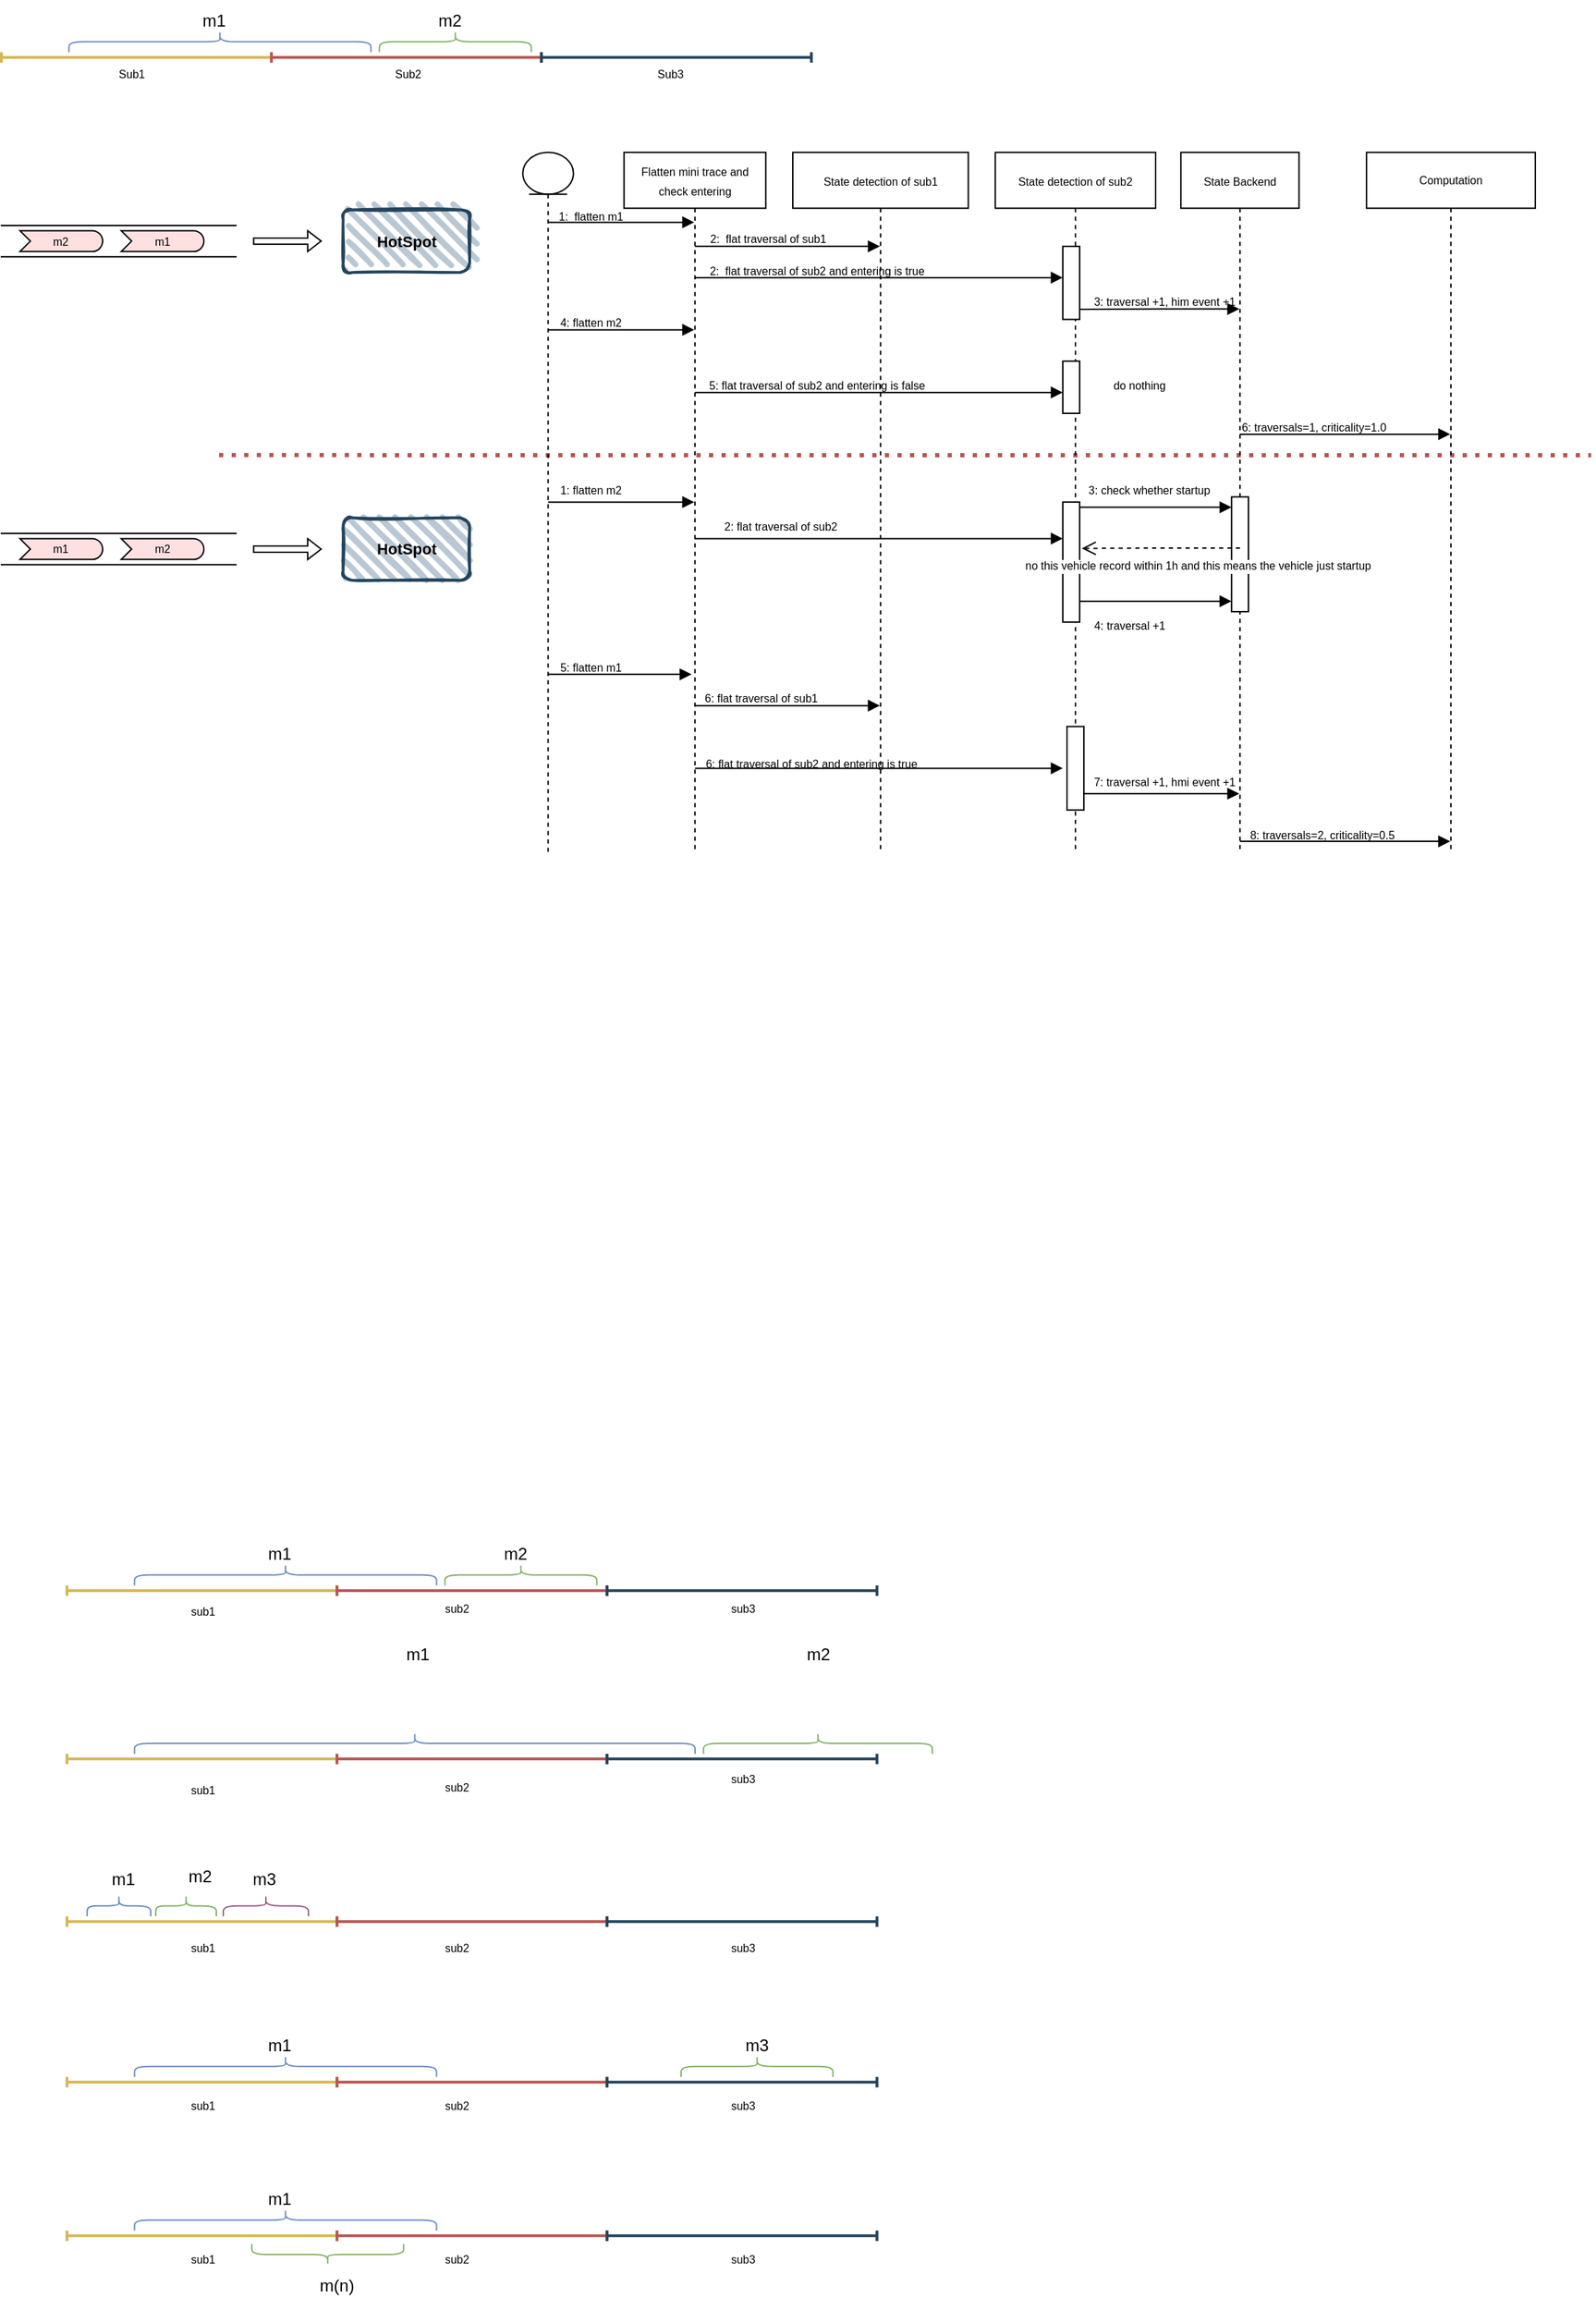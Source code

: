 <mxfile version="20.6.2" type="github">
  <diagram id="Re0tyrblCZsP9Vm3o1qq" name="第 1 页">
    <mxGraphModel dx="1416" dy="704" grid="1" gridSize="11" guides="1" tooltips="1" connect="1" arrows="1" fold="1" page="1" pageScale="1" pageWidth="827" pageHeight="1169" math="0" shadow="0">
      <root>
        <mxCell id="0" />
        <mxCell id="1" parent="0" />
        <mxCell id="pkjz_35HItkrrQwIqdnt-161" value="" style="group" parent="1" vertex="1" connectable="0">
          <mxGeometry x="41" y="90" width="1099" height="610" as="geometry" />
        </mxCell>
        <mxCell id="pkjz_35HItkrrQwIqdnt-41" value="" style="shape=crossbar;whiteSpace=wrap;html=1;rounded=1;fillColor=#fff2cc;strokeColor=#d6b656;strokeWidth=2;" parent="pkjz_35HItkrrQwIqdnt-161" vertex="1">
          <mxGeometry y="37.377" width="193.443" height="7.475" as="geometry" />
        </mxCell>
        <mxCell id="pkjz_35HItkrrQwIqdnt-42" value="" style="shape=crossbar;whiteSpace=wrap;html=1;rounded=1;fillColor=#f8cecc;strokeColor=#b85450;strokeWidth=2;" parent="pkjz_35HItkrrQwIqdnt-161" vertex="1">
          <mxGeometry x="193.443" y="37.377" width="193.443" height="7.475" as="geometry" />
        </mxCell>
        <mxCell id="pkjz_35HItkrrQwIqdnt-43" value="" style="shape=crossbar;whiteSpace=wrap;html=1;rounded=1;fillColor=#bac8d3;strokeColor=#23445d;strokeWidth=2;" parent="pkjz_35HItkrrQwIqdnt-161" vertex="1">
          <mxGeometry x="386.887" y="37.377" width="193.443" height="7.475" as="geometry" />
        </mxCell>
        <mxCell id="pkjz_35HItkrrQwIqdnt-45" value="" style="shape=curlyBracket;whiteSpace=wrap;html=1;rounded=1;labelPosition=left;verticalLabelPosition=middle;align=right;verticalAlign=middle;direction=south;fillColor=#dae8fc;strokeColor=#6c8ebf;" parent="pkjz_35HItkrrQwIqdnt-161" vertex="1">
          <mxGeometry x="48.361" y="22.426" width="216.415" height="14.951" as="geometry" />
        </mxCell>
        <mxCell id="pkjz_35HItkrrQwIqdnt-46" value="" style="shape=curlyBracket;whiteSpace=wrap;html=1;rounded=1;labelPosition=left;verticalLabelPosition=middle;align=right;verticalAlign=middle;direction=south;fillColor=#d5e8d4;strokeColor=#82b366;" parent="pkjz_35HItkrrQwIqdnt-161" vertex="1">
          <mxGeometry x="270.821" y="22.426" width="108.812" height="14.951" as="geometry" />
        </mxCell>
        <mxCell id="pkjz_35HItkrrQwIqdnt-47" value="m1" style="text;html=1;align=center;verticalAlign=middle;resizable=0;points=[];autosize=1;strokeColor=none;fillColor=none;" parent="pkjz_35HItkrrQwIqdnt-161" vertex="1">
          <mxGeometry x="132.388" width="40" height="30" as="geometry" />
        </mxCell>
        <mxCell id="pkjz_35HItkrrQwIqdnt-48" value="m2" style="text;html=1;align=center;verticalAlign=middle;resizable=0;points=[];autosize=1;strokeColor=none;fillColor=none;" parent="pkjz_35HItkrrQwIqdnt-161" vertex="1">
          <mxGeometry x="301.046" width="40" height="30" as="geometry" />
        </mxCell>
        <mxCell id="pkjz_35HItkrrQwIqdnt-49" value="&lt;font style=&quot;font-size: 8px;&quot;&gt;Sub1&lt;/font&gt;" style="text;html=1;align=center;verticalAlign=middle;resizable=0;points=[];autosize=1;strokeColor=none;fillColor=none;" parent="pkjz_35HItkrrQwIqdnt-161" vertex="1">
          <mxGeometry x="72.541" y="37.377" width="40" height="30" as="geometry" />
        </mxCell>
        <mxCell id="pkjz_35HItkrrQwIqdnt-50" value="&lt;font style=&quot;font-size: 8px;&quot;&gt;Sub2&lt;/font&gt;" style="text;html=1;align=center;verticalAlign=middle;resizable=0;points=[];autosize=1;strokeColor=none;fillColor=none;" parent="pkjz_35HItkrrQwIqdnt-161" vertex="1">
          <mxGeometry x="270.821" y="37.377" width="40" height="30" as="geometry" />
        </mxCell>
        <mxCell id="pkjz_35HItkrrQwIqdnt-51" value="&lt;font style=&quot;font-size: 8px;&quot;&gt;Sub3&lt;/font&gt;" style="text;html=1;align=center;verticalAlign=middle;resizable=0;points=[];autosize=1;strokeColor=none;fillColor=none;" parent="pkjz_35HItkrrQwIqdnt-161" vertex="1">
          <mxGeometry x="459.428" y="37.377" width="40" height="30" as="geometry" />
        </mxCell>
        <mxCell id="pkjz_35HItkrrQwIqdnt-66" value="" style="shape=partialRectangle;whiteSpace=wrap;html=1;left=0;right=0;fillColor=none;fontSize=8;" parent="pkjz_35HItkrrQwIqdnt-161" vertex="1">
          <mxGeometry y="161.471" width="168.054" height="22.426" as="geometry" />
        </mxCell>
        <mxCell id="pkjz_35HItkrrQwIqdnt-71" value="m1" style="html=1;outlineConnect=0;whiteSpace=wrap;fillColor=#FFE0E0;shape=mxgraph.archimate3.event;fontSize=8;" parent="pkjz_35HItkrrQwIqdnt-161" vertex="1">
          <mxGeometry x="85.84" y="165.208" width="59.242" height="14.951" as="geometry" />
        </mxCell>
        <mxCell id="pkjz_35HItkrrQwIqdnt-73" value="m2" style="html=1;outlineConnect=0;whiteSpace=wrap;fillColor=#FFE0E0;shape=mxgraph.archimate3.event;fontSize=8;" parent="pkjz_35HItkrrQwIqdnt-161" vertex="1">
          <mxGeometry x="13.299" y="165.208" width="59.242" height="14.951" as="geometry" />
        </mxCell>
        <mxCell id="pkjz_35HItkrrQwIqdnt-74" value="&lt;b&gt;&lt;font style=&quot;font-size: 11px;&quot;&gt;HotSpot&lt;/font&gt;&lt;/b&gt;" style="rounded=1;whiteSpace=wrap;html=1;strokeWidth=2;fillWeight=4;hachureGap=8;hachureAngle=45;fillColor=#bac8d3;sketch=1;fontSize=8;strokeColor=#23445d;" parent="pkjz_35HItkrrQwIqdnt-161" vertex="1">
          <mxGeometry x="244.827" y="150.257" width="90.677" height="44.853" as="geometry" />
        </mxCell>
        <mxCell id="pkjz_35HItkrrQwIqdnt-79" value="" style="shape=singleArrow;whiteSpace=wrap;html=1;fontSize=11;" parent="pkjz_35HItkrrQwIqdnt-161" vertex="1">
          <mxGeometry x="180.749" y="165.208" width="48.361" height="14.951" as="geometry" />
        </mxCell>
        <mxCell id="pkjz_35HItkrrQwIqdnt-88" value="&lt;font style=&quot;font-size: 8px;&quot;&gt;Flatten&amp;nbsp;mini trace and check entering&lt;/font&gt;" style="shape=umlLifeline;perimeter=lifelinePerimeter;whiteSpace=wrap;html=1;container=1;collapsible=0;recursiveResize=0;outlineConnect=0;fontSize=11;" parent="pkjz_35HItkrrQwIqdnt-161" vertex="1">
          <mxGeometry x="446.129" y="109.142" width="101.558" height="500.858" as="geometry" />
        </mxCell>
        <mxCell id="pkjz_35HItkrrQwIqdnt-129" value="" style="endArrow=none;html=1;rounded=0;dashed=1;dashPattern=1 2;fontSize=8;fillColor=#f8cecc;strokeColor=#b85450;gradientColor=#ea6b66;strokeWidth=3;" parent="pkjz_35HItkrrQwIqdnt-88" edge="1">
          <mxGeometry relative="1" as="geometry">
            <mxPoint x="-290.165" y="216.789" as="sourcePoint" />
            <mxPoint x="692.871" y="216.858" as="targetPoint" />
          </mxGeometry>
        </mxCell>
        <mxCell id="pkjz_35HItkrrQwIqdnt-130" value="" style="resizable=0;html=1;align=right;verticalAlign=bottom;fontSize=8;" parent="pkjz_35HItkrrQwIqdnt-129" connectable="0" vertex="1">
          <mxGeometry x="1" relative="1" as="geometry" />
        </mxCell>
        <mxCell id="pkjz_35HItkrrQwIqdnt-147" value="" style="html=1;verticalAlign=bottom;endArrow=block;rounded=0;strokeWidth=1;fontSize=8;" parent="pkjz_35HItkrrQwIqdnt-88" source="pkjz_35HItkrrQwIqdnt-92" edge="1">
          <mxGeometry width="80" relative="1" as="geometry">
            <mxPoint x="-48.361" y="373.775" as="sourcePoint" />
            <mxPoint x="48.361" y="373.775" as="targetPoint" />
          </mxGeometry>
        </mxCell>
        <mxCell id="pkjz_35HItkrrQwIqdnt-89" value="&lt;font style=&quot;font-size: 8px;&quot;&gt;State detection of sub1&lt;/font&gt;" style="shape=umlLifeline;perimeter=lifelinePerimeter;whiteSpace=wrap;html=1;container=1;collapsible=0;recursiveResize=0;outlineConnect=0;fontSize=11;" parent="pkjz_35HItkrrQwIqdnt-161" vertex="1">
          <mxGeometry x="567.031" y="109.142" width="125.738" height="500.858" as="geometry" />
        </mxCell>
        <mxCell id="pkjz_35HItkrrQwIqdnt-111" value="5: flat traversal of sub2 and entering is false" style="text;html=1;align=center;verticalAlign=middle;resizable=0;points=[];autosize=1;strokeColor=none;fillColor=none;fontSize=8;" parent="pkjz_35HItkrrQwIqdnt-89" vertex="1">
          <mxGeometry x="-72.541" y="156.985" width="180" height="20" as="geometry" />
        </mxCell>
        <mxCell id="pkjz_35HItkrrQwIqdnt-151" value="6: flat traversal of sub1" style="text;html=1;align=center;verticalAlign=middle;resizable=0;points=[];autosize=1;strokeColor=none;fillColor=none;fontSize=8;" parent="pkjz_35HItkrrQwIqdnt-89" vertex="1">
          <mxGeometry x="-72.541" y="381.25" width="100" height="20" as="geometry" />
        </mxCell>
        <mxCell id="pkjz_35HItkrrQwIqdnt-90" value="&lt;font style=&quot;font-size: 8px;&quot;&gt;State Backend&lt;/font&gt;" style="shape=umlLifeline;perimeter=lifelinePerimeter;whiteSpace=wrap;html=1;container=1;collapsible=0;recursiveResize=0;outlineConnect=0;fontSize=11;" parent="pkjz_35HItkrrQwIqdnt-161" vertex="1">
          <mxGeometry x="845.106" y="109.142" width="84.631" height="500.858" as="geometry" />
        </mxCell>
        <mxCell id="pkjz_35HItkrrQwIqdnt-140" value="" style="html=1;points=[];perimeter=orthogonalPerimeter;fontSize=8;" parent="pkjz_35HItkrrQwIqdnt-90" vertex="1">
          <mxGeometry x="36.271" y="246.691" width="12.09" height="82.23" as="geometry" />
        </mxCell>
        <mxCell id="pkjz_35HItkrrQwIqdnt-136" value="" style="html=1;verticalAlign=bottom;endArrow=block;rounded=0;fontSize=8;" parent="pkjz_35HItkrrQwIqdnt-90" edge="1">
          <mxGeometry width="80" relative="1" as="geometry">
            <mxPoint x="-72.541" y="254.167" as="sourcePoint" />
            <mxPoint x="36.271" y="254.167" as="targetPoint" />
            <Array as="points" />
          </mxGeometry>
        </mxCell>
        <mxCell id="pkjz_35HItkrrQwIqdnt-143" value="" style="html=1;verticalAlign=bottom;endArrow=block;rounded=0;fontSize=8;" parent="pkjz_35HItkrrQwIqdnt-90" edge="1">
          <mxGeometry width="80" relative="1" as="geometry">
            <mxPoint x="-72.541" y="321.446" as="sourcePoint" />
            <mxPoint x="36.271" y="321.446" as="targetPoint" />
            <Array as="points" />
          </mxGeometry>
        </mxCell>
        <mxCell id="pkjz_35HItkrrQwIqdnt-155" value="7: traversal +1, hmi event +1" style="text;html=1;align=center;verticalAlign=middle;resizable=0;points=[];autosize=1;strokeColor=none;fillColor=none;fontSize=8;" parent="pkjz_35HItkrrQwIqdnt-90" vertex="1">
          <mxGeometry x="-72.541" y="441.054" width="120" height="20" as="geometry" />
        </mxCell>
        <mxCell id="pkjz_35HItkrrQwIqdnt-92" value="" style="shape=umlLifeline;participant=umlEntity;perimeter=lifelinePerimeter;whiteSpace=wrap;html=1;container=1;collapsible=0;recursiveResize=0;verticalAlign=top;spacingTop=36;outlineConnect=0;fontSize=11;size=30;" parent="pkjz_35HItkrrQwIqdnt-161" vertex="1">
          <mxGeometry x="373.587" y="109.142" width="36.271" height="500.858" as="geometry" />
        </mxCell>
        <mxCell id="pkjz_35HItkrrQwIqdnt-95" value="" style="html=1;verticalAlign=bottom;endArrow=block;rounded=0;fontSize=11;" parent="pkjz_35HItkrrQwIqdnt-161" target="pkjz_35HItkrrQwIqdnt-88" edge="1">
          <mxGeometry width="80" relative="1" as="geometry">
            <mxPoint x="391.723" y="159.228" as="sourcePoint" />
            <mxPoint x="488.444" y="159.228" as="targetPoint" />
          </mxGeometry>
        </mxCell>
        <mxCell id="pkjz_35HItkrrQwIqdnt-96" value="&lt;font style=&quot;font-size: 8px;&quot;&gt;State detection of sub2&lt;/font&gt;" style="shape=umlLifeline;perimeter=lifelinePerimeter;whiteSpace=wrap;html=1;container=1;collapsible=0;recursiveResize=0;outlineConnect=0;fontSize=11;" parent="pkjz_35HItkrrQwIqdnt-161" vertex="1">
          <mxGeometry x="712.113" y="109.142" width="114.857" height="500.858" as="geometry" />
        </mxCell>
        <mxCell id="pkjz_35HItkrrQwIqdnt-117" value="" style="html=1;points=[];perimeter=orthogonalPerimeter;fontSize=8;" parent="pkjz_35HItkrrQwIqdnt-96" vertex="1">
          <mxGeometry x="48.361" y="149.51" width="12.09" height="37.377" as="geometry" />
        </mxCell>
        <mxCell id="pkjz_35HItkrrQwIqdnt-122" value="" style="html=1;points=[];perimeter=orthogonalPerimeter;fontSize=8;" parent="pkjz_35HItkrrQwIqdnt-96" vertex="1">
          <mxGeometry x="48.361" y="67.279" width="12.09" height="52.328" as="geometry" />
        </mxCell>
        <mxCell id="pkjz_35HItkrrQwIqdnt-135" value="" style="html=1;points=[];perimeter=orthogonalPerimeter;fontSize=8;" parent="pkjz_35HItkrrQwIqdnt-96" vertex="1">
          <mxGeometry x="48.361" y="250.429" width="12.09" height="85.968" as="geometry" />
        </mxCell>
        <mxCell id="pkjz_35HItkrrQwIqdnt-153" value="" style="html=1;points=[];perimeter=orthogonalPerimeter;fontSize=8;" parent="pkjz_35HItkrrQwIqdnt-96" vertex="1">
          <mxGeometry x="51.383" y="411.152" width="12.09" height="59.804" as="geometry" />
        </mxCell>
        <mxCell id="pkjz_35HItkrrQwIqdnt-97" value="" style="html=1;verticalAlign=bottom;endArrow=block;rounded=0;fontSize=11;" parent="pkjz_35HItkrrQwIqdnt-161" source="pkjz_35HItkrrQwIqdnt-88" target="pkjz_35HItkrrQwIqdnt-89" edge="1">
          <mxGeometry width="80" relative="1" as="geometry">
            <mxPoint x="494.49" y="179.688" as="sourcePoint" />
            <mxPoint x="627.482" y="228.75" as="targetPoint" />
            <Array as="points">
              <mxPoint x="530.76" y="176.422" />
              <mxPoint x="591.211" y="176.422" />
            </Array>
          </mxGeometry>
        </mxCell>
        <mxCell id="pkjz_35HItkrrQwIqdnt-99" value="&lt;span style=&quot;font-size: 8px;&quot;&gt;1:&amp;nbsp; flatten m1&lt;/span&gt;" style="text;html=1;align=center;verticalAlign=middle;resizable=0;points=[];autosize=1;strokeColor=none;fillColor=none;fontSize=11;" parent="pkjz_35HItkrrQwIqdnt-161" vertex="1">
          <mxGeometry x="386.887" y="139.044" width="70" height="30" as="geometry" />
        </mxCell>
        <mxCell id="pkjz_35HItkrrQwIqdnt-102" value="" style="html=1;verticalAlign=bottom;endArrow=block;rounded=0;fontSize=8;" parent="pkjz_35HItkrrQwIqdnt-161" source="pkjz_35HItkrrQwIqdnt-88" edge="1">
          <mxGeometry width="80" relative="1" as="geometry">
            <mxPoint x="494.49" y="195.11" as="sourcePoint" />
            <mxPoint x="760.474" y="198.848" as="targetPoint" />
            <Array as="points">
              <mxPoint x="579.121" y="198.848" />
            </Array>
          </mxGeometry>
        </mxCell>
        <mxCell id="pkjz_35HItkrrQwIqdnt-101" value="2:&amp;nbsp; flat traversal of sub1" style="text;html=1;align=center;verticalAlign=middle;resizable=0;points=[];autosize=1;strokeColor=none;fillColor=none;fontSize=8;" parent="pkjz_35HItkrrQwIqdnt-161" vertex="1">
          <mxGeometry x="494.49" y="161.471" width="110" height="20" as="geometry" />
        </mxCell>
        <mxCell id="pkjz_35HItkrrQwIqdnt-103" value="2:&amp;nbsp; flat traversal of sub2 and entering is true" style="text;html=1;align=center;verticalAlign=middle;resizable=0;points=[];autosize=1;strokeColor=none;fillColor=none;fontSize=8;" parent="pkjz_35HItkrrQwIqdnt-161" vertex="1">
          <mxGeometry x="494.49" y="183.897" width="180" height="20" as="geometry" />
        </mxCell>
        <mxCell id="pkjz_35HItkrrQwIqdnt-108" value="" style="html=1;verticalAlign=bottom;endArrow=block;rounded=0;fontSize=8;" parent="pkjz_35HItkrrQwIqdnt-161" source="pkjz_35HItkrrQwIqdnt-92" target="pkjz_35HItkrrQwIqdnt-88" edge="1">
          <mxGeometry width="80" relative="1" as="geometry">
            <mxPoint x="386.887" y="251.176" as="sourcePoint" />
            <mxPoint x="483.608" y="251.176" as="targetPoint" />
            <Array as="points">
              <mxPoint x="458.219" y="236.225" />
            </Array>
          </mxGeometry>
        </mxCell>
        <mxCell id="pkjz_35HItkrrQwIqdnt-109" value="4: flatten m2" style="text;html=1;align=center;verticalAlign=middle;resizable=0;points=[];autosize=1;strokeColor=none;fillColor=none;fontSize=8;" parent="pkjz_35HItkrrQwIqdnt-161" vertex="1">
          <mxGeometry x="386.887" y="221.275" width="70" height="20" as="geometry" />
        </mxCell>
        <mxCell id="pkjz_35HItkrrQwIqdnt-110" value="" style="html=1;verticalAlign=bottom;endArrow=block;rounded=0;fontSize=8;" parent="pkjz_35HItkrrQwIqdnt-161" source="pkjz_35HItkrrQwIqdnt-88" edge="1">
          <mxGeometry width="80" relative="1" as="geometry">
            <mxPoint x="507.789" y="266.127" as="sourcePoint" />
            <mxPoint x="760.474" y="281.078" as="targetPoint" />
            <Array as="points">
              <mxPoint x="651.662" y="281.078" />
            </Array>
          </mxGeometry>
        </mxCell>
        <mxCell id="pkjz_35HItkrrQwIqdnt-121" value="do nothing" style="text;html=1;align=center;verticalAlign=middle;resizable=0;points=[];autosize=1;strokeColor=none;fillColor=none;fontSize=8;" parent="pkjz_35HItkrrQwIqdnt-161" vertex="1">
          <mxGeometry x="784.655" y="266.127" width="60" height="20" as="geometry" />
        </mxCell>
        <mxCell id="pkjz_35HItkrrQwIqdnt-124" value="" style="shape=partialRectangle;whiteSpace=wrap;html=1;left=0;right=0;fillColor=none;fontSize=8;" parent="pkjz_35HItkrrQwIqdnt-161" vertex="1">
          <mxGeometry y="381.998" width="168.054" height="22.426" as="geometry" />
        </mxCell>
        <mxCell id="pkjz_35HItkrrQwIqdnt-125" value="m2" style="html=1;outlineConnect=0;whiteSpace=wrap;fillColor=#FFE0E0;shape=mxgraph.archimate3.event;fontSize=8;" parent="pkjz_35HItkrrQwIqdnt-161" vertex="1">
          <mxGeometry x="85.84" y="385.735" width="59.242" height="14.951" as="geometry" />
        </mxCell>
        <mxCell id="pkjz_35HItkrrQwIqdnt-126" value="m1" style="html=1;outlineConnect=0;whiteSpace=wrap;fillColor=#FFE0E0;shape=mxgraph.archimate3.event;fontSize=8;" parent="pkjz_35HItkrrQwIqdnt-161" vertex="1">
          <mxGeometry x="13.299" y="385.735" width="59.242" height="14.951" as="geometry" />
        </mxCell>
        <mxCell id="pkjz_35HItkrrQwIqdnt-127" value="&lt;b&gt;&lt;font style=&quot;font-size: 11px;&quot;&gt;HotSpot&lt;/font&gt;&lt;/b&gt;" style="rounded=1;whiteSpace=wrap;html=1;strokeWidth=2;fillWeight=4;hachureGap=8;hachureAngle=45;fillColor=#bac8d3;sketch=1;fontSize=8;strokeColor=#23445d;" parent="pkjz_35HItkrrQwIqdnt-161" vertex="1">
          <mxGeometry x="244.827" y="370.784" width="90.677" height="44.853" as="geometry" />
        </mxCell>
        <mxCell id="pkjz_35HItkrrQwIqdnt-128" value="" style="shape=singleArrow;whiteSpace=wrap;html=1;fontSize=11;" parent="pkjz_35HItkrrQwIqdnt-161" vertex="1">
          <mxGeometry x="180.749" y="385.735" width="48.361" height="14.951" as="geometry" />
        </mxCell>
        <mxCell id="pkjz_35HItkrrQwIqdnt-131" value="" style="html=1;verticalAlign=bottom;endArrow=block;rounded=0;fontSize=8;" parent="pkjz_35HItkrrQwIqdnt-161" source="pkjz_35HItkrrQwIqdnt-92" target="pkjz_35HItkrrQwIqdnt-88" edge="1">
          <mxGeometry width="80" relative="1" as="geometry">
            <mxPoint x="397.768" y="359.257" as="sourcePoint" />
            <mxPoint x="494.49" y="359.257" as="targetPoint" />
          </mxGeometry>
        </mxCell>
        <mxCell id="pkjz_35HItkrrQwIqdnt-132" value="1: flatten m2" style="text;html=1;align=center;verticalAlign=middle;resizable=0;points=[];autosize=1;strokeColor=none;fillColor=none;fontSize=8;" parent="pkjz_35HItkrrQwIqdnt-161" vertex="1">
          <mxGeometry x="386.887" y="340.882" width="70" height="20" as="geometry" />
        </mxCell>
        <mxCell id="pkjz_35HItkrrQwIqdnt-133" value="" style="html=1;verticalAlign=bottom;endArrow=block;rounded=0;fontSize=8;" parent="pkjz_35HItkrrQwIqdnt-161" source="pkjz_35HItkrrQwIqdnt-88" edge="1">
          <mxGeometry width="80" relative="1" as="geometry">
            <mxPoint x="507.789" y="381.998" as="sourcePoint" />
            <mxPoint x="760.474" y="385.735" as="targetPoint" />
            <Array as="points">
              <mxPoint x="663.752" y="385.735" />
            </Array>
          </mxGeometry>
        </mxCell>
        <mxCell id="pkjz_35HItkrrQwIqdnt-134" value="2: flat traversal of sub2" style="text;html=1;align=center;verticalAlign=middle;resizable=0;points=[];autosize=1;strokeColor=none;fillColor=none;fontSize=8;" parent="pkjz_35HItkrrQwIqdnt-161" vertex="1">
          <mxGeometry x="507.789" y="367.047" width="100" height="20" as="geometry" />
        </mxCell>
        <mxCell id="pkjz_35HItkrrQwIqdnt-138" value="4: traversal +1" style="text;html=1;align=center;verticalAlign=middle;resizable=0;points=[];autosize=1;strokeColor=none;fillColor=none;fontSize=8;" parent="pkjz_35HItkrrQwIqdnt-161" vertex="1">
          <mxGeometry x="772.564" y="438.064" width="70" height="20" as="geometry" />
        </mxCell>
        <mxCell id="pkjz_35HItkrrQwIqdnt-141" value="no this vehicle record within 1h and this means the vehicle just startup" style="html=1;verticalAlign=bottom;endArrow=open;dashed=1;endSize=8;rounded=0;fontSize=8;entryX=1.125;entryY=0.386;entryDx=0;entryDy=0;entryPerimeter=0;" parent="pkjz_35HItkrrQwIqdnt-161" target="pkjz_35HItkrrQwIqdnt-135" edge="1">
          <mxGeometry x="-0.467" y="21" relative="1" as="geometry">
            <mxPoint x="887.421" y="392.463" as="sourcePoint" />
            <mxPoint x="772.564" y="363.309" as="targetPoint" />
            <Array as="points">
              <mxPoint x="833.015" y="392.463" />
            </Array>
            <mxPoint as="offset" />
          </mxGeometry>
        </mxCell>
        <mxCell id="pkjz_35HItkrrQwIqdnt-145" value="3: check whether startup" style="text;html=1;align=center;verticalAlign=middle;resizable=0;points=[];autosize=1;strokeColor=none;fillColor=none;fontSize=8;" parent="pkjz_35HItkrrQwIqdnt-161" vertex="1">
          <mxGeometry x="766.519" y="340.882" width="110" height="20" as="geometry" />
        </mxCell>
        <mxCell id="pkjz_35HItkrrQwIqdnt-148" value="5: flatten m1" style="text;html=1;align=center;verticalAlign=middle;resizable=0;points=[];autosize=1;strokeColor=none;fillColor=none;fontSize=8;" parent="pkjz_35HItkrrQwIqdnt-161" vertex="1">
          <mxGeometry x="386.887" y="467.966" width="70" height="20" as="geometry" />
        </mxCell>
        <mxCell id="pkjz_35HItkrrQwIqdnt-149" value="" style="html=1;verticalAlign=bottom;endArrow=block;rounded=0;strokeWidth=1;fontSize=8;" parent="pkjz_35HItkrrQwIqdnt-161" source="pkjz_35HItkrrQwIqdnt-88" target="pkjz_35HItkrrQwIqdnt-89" edge="1">
          <mxGeometry width="80" relative="1" as="geometry">
            <mxPoint x="507.789" y="512.819" as="sourcePoint" />
            <mxPoint x="604.51" y="512.819" as="targetPoint" />
            <Array as="points">
              <mxPoint x="579.121" y="505.343" />
            </Array>
          </mxGeometry>
        </mxCell>
        <mxCell id="pkjz_35HItkrrQwIqdnt-150" value="" style="html=1;verticalAlign=bottom;endArrow=block;rounded=0;strokeWidth=1;fontSize=8;" parent="pkjz_35HItkrrQwIqdnt-161" source="pkjz_35HItkrrQwIqdnt-88" edge="1">
          <mxGeometry width="80" relative="1" as="geometry">
            <mxPoint x="508.595" y="550.196" as="sourcePoint" />
            <mxPoint x="760.474" y="550.196" as="targetPoint" />
            <Array as="points">
              <mxPoint x="591.211" y="550.196" />
            </Array>
          </mxGeometry>
        </mxCell>
        <mxCell id="pkjz_35HItkrrQwIqdnt-152" value="6: flat traversal of sub2 and entering is true" style="text;html=1;align=center;verticalAlign=middle;resizable=0;points=[];autosize=1;strokeColor=none;fillColor=none;fontSize=8;" parent="pkjz_35HItkrrQwIqdnt-161" vertex="1">
          <mxGeometry x="489.653" y="536.74" width="180" height="20" as="geometry" />
        </mxCell>
        <mxCell id="pkjz_35HItkrrQwIqdnt-154" value="" style="html=1;verticalAlign=bottom;endArrow=block;rounded=0;strokeWidth=1;fontSize=8;exitX=0.958;exitY=0.804;exitDx=0;exitDy=0;exitPerimeter=0;" parent="pkjz_35HItkrrQwIqdnt-161" source="pkjz_35HItkrrQwIqdnt-153" target="pkjz_35HItkrrQwIqdnt-90" edge="1">
          <mxGeometry width="80" relative="1" as="geometry">
            <mxPoint x="784.655" y="572.623" as="sourcePoint" />
            <mxPoint x="881.376" y="572.623" as="targetPoint" />
          </mxGeometry>
        </mxCell>
        <mxCell id="pkjz_35HItkrrQwIqdnt-156" value="Computation" style="shape=umlLifeline;perimeter=lifelinePerimeter;whiteSpace=wrap;html=1;container=1;collapsible=0;recursiveResize=0;outlineConnect=0;fontSize=8;" parent="pkjz_35HItkrrQwIqdnt-161" vertex="1">
          <mxGeometry x="978.098" y="109.142" width="120.902" height="500.858" as="geometry" />
        </mxCell>
        <mxCell id="pkjz_35HItkrrQwIqdnt-160" value="8: traversals=2, criticality=0.5" style="text;html=1;align=center;verticalAlign=middle;resizable=0;points=[];autosize=1;strokeColor=none;fillColor=none;fontSize=8;" parent="pkjz_35HItkrrQwIqdnt-156" vertex="1">
          <mxGeometry x="-96.722" y="478.431" width="130" height="20" as="geometry" />
        </mxCell>
        <mxCell id="pkjz_35HItkrrQwIqdnt-157" value="" style="html=1;verticalAlign=bottom;endArrow=block;rounded=0;strokeWidth=1;fontSize=8;" parent="pkjz_35HItkrrQwIqdnt-161" source="pkjz_35HItkrrQwIqdnt-90" target="pkjz_35HItkrrQwIqdnt-156" edge="1">
          <mxGeometry width="80" relative="1" as="geometry">
            <mxPoint x="917.647" y="288.554" as="sourcePoint" />
            <mxPoint x="1014.369" y="288.554" as="targetPoint" />
            <Array as="points">
              <mxPoint x="978.098" y="310.98" />
            </Array>
          </mxGeometry>
        </mxCell>
        <mxCell id="pkjz_35HItkrrQwIqdnt-158" value="6: traversals=1, criticality=1.0" style="text;html=1;align=center;verticalAlign=middle;resizable=0;points=[];autosize=1;strokeColor=none;fillColor=none;fontSize=8;" parent="pkjz_35HItkrrQwIqdnt-161" vertex="1">
          <mxGeometry x="875.331" y="296.029" width="130" height="20" as="geometry" />
        </mxCell>
        <mxCell id="pkjz_35HItkrrQwIqdnt-105" value="3: traversal +1, him event +1" style="text;html=1;align=center;verticalAlign=middle;resizable=0;points=[];autosize=1;strokeColor=none;fillColor=none;fontSize=8;" parent="pkjz_35HItkrrQwIqdnt-161" vertex="1">
          <mxGeometry x="772.564" y="206.324" width="120" height="20" as="geometry" />
        </mxCell>
        <mxCell id="pkjz_35HItkrrQwIqdnt-104" value="" style="html=1;verticalAlign=bottom;endArrow=block;rounded=0;fontSize=8;exitX=1.036;exitY=0.861;exitDx=0;exitDy=0;exitPerimeter=0;" parent="pkjz_35HItkrrQwIqdnt-161" source="pkjz_35HItkrrQwIqdnt-122" target="pkjz_35HItkrrQwIqdnt-90" edge="1">
          <mxGeometry width="80" relative="1" as="geometry">
            <mxPoint x="779" y="220" as="sourcePoint" />
            <mxPoint x="881.376" y="213.799" as="targetPoint" />
            <Array as="points">
              <mxPoint x="833.015" y="221.275" />
            </Array>
          </mxGeometry>
        </mxCell>
        <mxCell id="pkjz_35HItkrrQwIqdnt-159" value="" style="html=1;verticalAlign=bottom;endArrow=block;rounded=0;strokeWidth=1;fontSize=8;" parent="pkjz_35HItkrrQwIqdnt-161" source="pkjz_35HItkrrQwIqdnt-90" target="pkjz_35HItkrrQwIqdnt-156" edge="1">
          <mxGeometry width="80" relative="1" as="geometry">
            <mxPoint x="893.466" y="602.525" as="sourcePoint" />
            <mxPoint x="990.188" y="602.525" as="targetPoint" />
            <Array as="points">
              <mxPoint x="1002.278" y="602.525" />
            </Array>
          </mxGeometry>
        </mxCell>
        <mxCell id="EDN6SahsGzkHJHIuNWbJ-43" value="" style="shape=crossbar;whiteSpace=wrap;html=1;rounded=1;fillColor=#fff2cc;strokeColor=#d6b656;strokeWidth=2;" vertex="1" parent="1">
          <mxGeometry x="88" y="1225.377" width="193.443" height="7.475" as="geometry" />
        </mxCell>
        <mxCell id="EDN6SahsGzkHJHIuNWbJ-44" value="" style="shape=crossbar;whiteSpace=wrap;html=1;rounded=1;fillColor=#f8cecc;strokeColor=#b85450;strokeWidth=2;" vertex="1" parent="1">
          <mxGeometry x="281.443" y="1225.377" width="193.443" height="7.475" as="geometry" />
        </mxCell>
        <mxCell id="EDN6SahsGzkHJHIuNWbJ-45" value="" style="shape=crossbar;whiteSpace=wrap;html=1;rounded=1;fillColor=#bac8d3;strokeColor=#23445d;strokeWidth=2;" vertex="1" parent="1">
          <mxGeometry x="474.887" y="1225.377" width="193.443" height="7.475" as="geometry" />
        </mxCell>
        <mxCell id="EDN6SahsGzkHJHIuNWbJ-46" value="" style="shape=curlyBracket;whiteSpace=wrap;html=1;rounded=1;labelPosition=left;verticalLabelPosition=middle;align=right;verticalAlign=middle;direction=south;fillColor=#dae8fc;strokeColor=#6c8ebf;" vertex="1" parent="1">
          <mxGeometry x="136.361" y="1210.426" width="216.415" height="14.951" as="geometry" />
        </mxCell>
        <mxCell id="EDN6SahsGzkHJHIuNWbJ-47" value="" style="shape=curlyBracket;whiteSpace=wrap;html=1;rounded=1;labelPosition=left;verticalLabelPosition=middle;align=right;verticalAlign=middle;direction=south;fillColor=#d5e8d4;strokeColor=#82b366;" vertex="1" parent="1">
          <mxGeometry x="358.821" y="1210.426" width="108.812" height="14.951" as="geometry" />
        </mxCell>
        <mxCell id="EDN6SahsGzkHJHIuNWbJ-48" value="m1" style="text;html=1;align=center;verticalAlign=middle;resizable=0;points=[];autosize=1;strokeColor=none;fillColor=none;" vertex="1" parent="1">
          <mxGeometry x="220.388" y="1188" width="40" height="30" as="geometry" />
        </mxCell>
        <mxCell id="EDN6SahsGzkHJHIuNWbJ-49" value="m2" style="text;html=1;align=center;verticalAlign=middle;resizable=0;points=[];autosize=1;strokeColor=none;fillColor=none;" vertex="1" parent="1">
          <mxGeometry x="389.046" y="1188" width="40" height="30" as="geometry" />
        </mxCell>
        <mxCell id="EDN6SahsGzkHJHIuNWbJ-50" value="" style="shape=crossbar;whiteSpace=wrap;html=1;rounded=1;fillColor=#fff2cc;strokeColor=#d6b656;strokeWidth=2;" vertex="1" parent="1">
          <mxGeometry x="88" y="1345.947" width="193.443" height="7.475" as="geometry" />
        </mxCell>
        <mxCell id="EDN6SahsGzkHJHIuNWbJ-51" value="" style="shape=crossbar;whiteSpace=wrap;html=1;rounded=1;fillColor=#f8cecc;strokeColor=#b85450;strokeWidth=2;" vertex="1" parent="1">
          <mxGeometry x="281.443" y="1345.947" width="193.443" height="7.475" as="geometry" />
        </mxCell>
        <mxCell id="EDN6SahsGzkHJHIuNWbJ-52" value="" style="shape=crossbar;whiteSpace=wrap;html=1;rounded=1;fillColor=#bac8d3;strokeColor=#23445d;strokeWidth=2;" vertex="1" parent="1">
          <mxGeometry x="474.887" y="1345.947" width="193.443" height="7.475" as="geometry" />
        </mxCell>
        <mxCell id="EDN6SahsGzkHJHIuNWbJ-53" value="" style="shape=curlyBracket;whiteSpace=wrap;html=1;rounded=1;labelPosition=left;verticalLabelPosition=middle;align=right;verticalAlign=middle;direction=south;fillColor=#dae8fc;strokeColor=#6c8ebf;" vertex="1" parent="1">
          <mxGeometry x="136.36" y="1331" width="401.64" height="14.95" as="geometry" />
        </mxCell>
        <mxCell id="EDN6SahsGzkHJHIuNWbJ-54" value="" style="shape=curlyBracket;whiteSpace=wrap;html=1;rounded=1;labelPosition=left;verticalLabelPosition=middle;align=right;verticalAlign=middle;direction=south;fillColor=#d5e8d4;strokeColor=#82b366;" vertex="1" parent="1">
          <mxGeometry x="544.09" y="1331" width="163.91" height="14.95" as="geometry" />
        </mxCell>
        <mxCell id="EDN6SahsGzkHJHIuNWbJ-55" value="m1" style="text;html=1;align=center;verticalAlign=middle;resizable=0;points=[];autosize=1;strokeColor=none;fillColor=none;" vertex="1" parent="1">
          <mxGeometry x="318.818" y="1260.43" width="40" height="30" as="geometry" />
        </mxCell>
        <mxCell id="EDN6SahsGzkHJHIuNWbJ-56" value="m2" style="text;html=1;align=center;verticalAlign=middle;resizable=0;points=[];autosize=1;strokeColor=none;fillColor=none;" vertex="1" parent="1">
          <mxGeometry x="606.046" y="1260.43" width="40" height="30" as="geometry" />
        </mxCell>
        <mxCell id="EDN6SahsGzkHJHIuNWbJ-57" value="" style="shape=crossbar;whiteSpace=wrap;html=1;rounded=1;fillColor=#fff2cc;strokeColor=#d6b656;strokeWidth=2;" vertex="1" parent="1">
          <mxGeometry x="88" y="1462.377" width="193.443" height="7.475" as="geometry" />
        </mxCell>
        <mxCell id="EDN6SahsGzkHJHIuNWbJ-58" value="" style="shape=crossbar;whiteSpace=wrap;html=1;rounded=1;fillColor=#f8cecc;strokeColor=#b85450;strokeWidth=2;" vertex="1" parent="1">
          <mxGeometry x="281.443" y="1462.377" width="193.443" height="7.475" as="geometry" />
        </mxCell>
        <mxCell id="EDN6SahsGzkHJHIuNWbJ-59" value="" style="shape=crossbar;whiteSpace=wrap;html=1;rounded=1;fillColor=#bac8d3;strokeColor=#23445d;strokeWidth=2;" vertex="1" parent="1">
          <mxGeometry x="474.887" y="1462.377" width="193.443" height="7.475" as="geometry" />
        </mxCell>
        <mxCell id="EDN6SahsGzkHJHIuNWbJ-60" value="" style="shape=curlyBracket;whiteSpace=wrap;html=1;rounded=1;labelPosition=left;verticalLabelPosition=middle;align=right;verticalAlign=middle;direction=south;fillColor=#dae8fc;strokeColor=#6c8ebf;" vertex="1" parent="1">
          <mxGeometry x="102.4" y="1447.43" width="45.6" height="14.95" as="geometry" />
        </mxCell>
        <mxCell id="EDN6SahsGzkHJHIuNWbJ-61" value="" style="shape=curlyBracket;whiteSpace=wrap;html=1;rounded=1;labelPosition=left;verticalLabelPosition=middle;align=right;verticalAlign=middle;direction=south;fillColor=#d5e8d4;strokeColor=#82b366;" vertex="1" parent="1">
          <mxGeometry x="151.58" y="1447.43" width="43.42" height="14.95" as="geometry" />
        </mxCell>
        <mxCell id="EDN6SahsGzkHJHIuNWbJ-62" value="m1" style="text;html=1;align=center;verticalAlign=middle;resizable=0;points=[];autosize=1;strokeColor=none;fillColor=none;" vertex="1" parent="1">
          <mxGeometry x="107.998" y="1420.5" width="40" height="30" as="geometry" />
        </mxCell>
        <mxCell id="EDN6SahsGzkHJHIuNWbJ-63" value="m2" style="text;html=1;align=center;verticalAlign=middle;resizable=0;points=[];autosize=1;strokeColor=none;fillColor=none;" vertex="1" parent="1">
          <mxGeometry x="162.716" y="1419" width="40" height="30" as="geometry" />
        </mxCell>
        <mxCell id="EDN6SahsGzkHJHIuNWbJ-64" value="" style="shape=crossbar;whiteSpace=wrap;html=1;rounded=1;fillColor=#fff2cc;strokeColor=#d6b656;strokeWidth=2;" vertex="1" parent="1">
          <mxGeometry x="88" y="1577.377" width="193.443" height="7.475" as="geometry" />
        </mxCell>
        <mxCell id="EDN6SahsGzkHJHIuNWbJ-65" value="" style="shape=crossbar;whiteSpace=wrap;html=1;rounded=1;fillColor=#f8cecc;strokeColor=#b85450;strokeWidth=2;" vertex="1" parent="1">
          <mxGeometry x="281.443" y="1577.377" width="193.443" height="7.475" as="geometry" />
        </mxCell>
        <mxCell id="EDN6SahsGzkHJHIuNWbJ-66" value="" style="shape=crossbar;whiteSpace=wrap;html=1;rounded=1;fillColor=#bac8d3;strokeColor=#23445d;strokeWidth=2;" vertex="1" parent="1">
          <mxGeometry x="474.887" y="1577.377" width="193.443" height="7.475" as="geometry" />
        </mxCell>
        <mxCell id="EDN6SahsGzkHJHIuNWbJ-67" value="" style="shape=curlyBracket;whiteSpace=wrap;html=1;rounded=1;labelPosition=left;verticalLabelPosition=middle;align=right;verticalAlign=middle;direction=south;fillColor=#dae8fc;strokeColor=#6c8ebf;" vertex="1" parent="1">
          <mxGeometry x="136.361" y="1562.426" width="216.415" height="14.951" as="geometry" />
        </mxCell>
        <mxCell id="EDN6SahsGzkHJHIuNWbJ-68" value="" style="shape=curlyBracket;whiteSpace=wrap;html=1;rounded=1;labelPosition=left;verticalLabelPosition=middle;align=right;verticalAlign=middle;direction=south;fillColor=#d5e8d4;strokeColor=#82b366;" vertex="1" parent="1">
          <mxGeometry x="528.001" y="1562.426" width="108.812" height="14.951" as="geometry" />
        </mxCell>
        <mxCell id="EDN6SahsGzkHJHIuNWbJ-69" value="m1" style="text;html=1;align=center;verticalAlign=middle;resizable=0;points=[];autosize=1;strokeColor=none;fillColor=none;" vertex="1" parent="1">
          <mxGeometry x="220.388" y="1540" width="40" height="30" as="geometry" />
        </mxCell>
        <mxCell id="EDN6SahsGzkHJHIuNWbJ-70" value="m3" style="text;html=1;align=center;verticalAlign=middle;resizable=0;points=[];autosize=1;strokeColor=none;fillColor=none;" vertex="1" parent="1">
          <mxGeometry x="562.406" y="1540" width="40" height="30" as="geometry" />
        </mxCell>
        <mxCell id="EDN6SahsGzkHJHIuNWbJ-71" value="sub1" style="text;html=1;align=center;verticalAlign=middle;resizable=0;points=[];autosize=1;strokeColor=none;fillColor=none;fontSize=8;" vertex="1" parent="1">
          <mxGeometry x="162.72" y="1232.85" width="44" height="22" as="geometry" />
        </mxCell>
        <mxCell id="EDN6SahsGzkHJHIuNWbJ-72" value="sub2" style="text;html=1;align=center;verticalAlign=middle;resizable=0;points=[];autosize=1;strokeColor=none;fillColor=none;fontSize=8;" vertex="1" parent="1">
          <mxGeometry x="345.05" y="1231" width="44" height="22" as="geometry" />
        </mxCell>
        <mxCell id="EDN6SahsGzkHJHIuNWbJ-73" value="sub3" style="text;html=1;align=center;verticalAlign=middle;resizable=0;points=[];autosize=1;strokeColor=none;fillColor=none;fontSize=8;" vertex="1" parent="1">
          <mxGeometry x="549.61" y="1231" width="44" height="22" as="geometry" />
        </mxCell>
        <mxCell id="EDN6SahsGzkHJHIuNWbJ-74" value="sub1" style="text;html=1;align=center;verticalAlign=middle;resizable=0;points=[];autosize=1;strokeColor=none;fillColor=none;fontSize=8;" vertex="1" parent="1">
          <mxGeometry x="162.72" y="1360.57" width="44" height="22" as="geometry" />
        </mxCell>
        <mxCell id="EDN6SahsGzkHJHIuNWbJ-75" value="sub1" style="text;html=1;align=center;verticalAlign=middle;resizable=0;points=[];autosize=1;strokeColor=none;fillColor=none;fontSize=8;" vertex="1" parent="1">
          <mxGeometry x="162.72" y="1474.43" width="44" height="22" as="geometry" />
        </mxCell>
        <mxCell id="EDN6SahsGzkHJHIuNWbJ-76" value="sub1" style="text;html=1;align=center;verticalAlign=middle;resizable=0;points=[];autosize=1;strokeColor=none;fillColor=none;fontSize=8;" vertex="1" parent="1">
          <mxGeometry x="162.72" y="1587" width="44" height="22" as="geometry" />
        </mxCell>
        <mxCell id="EDN6SahsGzkHJHIuNWbJ-77" value="sub2" style="text;html=1;align=center;verticalAlign=middle;resizable=0;points=[];autosize=1;strokeColor=none;fillColor=none;fontSize=8;" vertex="1" parent="1">
          <mxGeometry x="345.05" y="1359" width="44" height="22" as="geometry" />
        </mxCell>
        <mxCell id="EDN6SahsGzkHJHIuNWbJ-78" value="sub2" style="text;html=1;align=center;verticalAlign=middle;resizable=0;points=[];autosize=1;strokeColor=none;fillColor=none;fontSize=8;" vertex="1" parent="1">
          <mxGeometry x="345.05" y="1474.43" width="44" height="22" as="geometry" />
        </mxCell>
        <mxCell id="EDN6SahsGzkHJHIuNWbJ-79" value="sub2" style="text;html=1;align=center;verticalAlign=middle;resizable=0;points=[];autosize=1;strokeColor=none;fillColor=none;fontSize=8;" vertex="1" parent="1">
          <mxGeometry x="345.05" y="1587" width="44" height="22" as="geometry" />
        </mxCell>
        <mxCell id="EDN6SahsGzkHJHIuNWbJ-80" value="sub3" style="text;html=1;align=center;verticalAlign=middle;resizable=0;points=[];autosize=1;strokeColor=none;fillColor=none;fontSize=8;" vertex="1" parent="1">
          <mxGeometry x="549.61" y="1353.42" width="44" height="22" as="geometry" />
        </mxCell>
        <mxCell id="EDN6SahsGzkHJHIuNWbJ-81" value="sub3" style="text;html=1;align=center;verticalAlign=middle;resizable=0;points=[];autosize=1;strokeColor=none;fillColor=none;fontSize=8;" vertex="1" parent="1">
          <mxGeometry x="549.61" y="1474.43" width="44" height="22" as="geometry" />
        </mxCell>
        <mxCell id="EDN6SahsGzkHJHIuNWbJ-82" value="sub3" style="text;html=1;align=center;verticalAlign=middle;resizable=0;points=[];autosize=1;strokeColor=none;fillColor=none;fontSize=8;" vertex="1" parent="1">
          <mxGeometry x="549.61" y="1587" width="44" height="22" as="geometry" />
        </mxCell>
        <mxCell id="EDN6SahsGzkHJHIuNWbJ-83" value="" style="shape=curlyBracket;whiteSpace=wrap;html=1;rounded=1;labelPosition=left;verticalLabelPosition=middle;align=right;verticalAlign=middle;direction=south;fillColor=#e6d0de;strokeColor=#996185;gradientColor=#d5739d;" vertex="1" parent="1">
          <mxGeometry x="200" y="1447.43" width="61" height="14.95" as="geometry" />
        </mxCell>
        <mxCell id="EDN6SahsGzkHJHIuNWbJ-84" value="m3" style="text;html=1;align=center;verticalAlign=middle;resizable=0;points=[];autosize=1;strokeColor=none;fillColor=none;" vertex="1" parent="1">
          <mxGeometry x="206.716" y="1419" width="44" height="33" as="geometry" />
        </mxCell>
        <mxCell id="EDN6SahsGzkHJHIuNWbJ-85" value="" style="shape=crossbar;whiteSpace=wrap;html=1;rounded=1;fillColor=#fff2cc;strokeColor=#d6b656;strokeWidth=2;" vertex="1" parent="1">
          <mxGeometry x="88" y="1687.377" width="193.443" height="7.475" as="geometry" />
        </mxCell>
        <mxCell id="EDN6SahsGzkHJHIuNWbJ-86" value="" style="shape=crossbar;whiteSpace=wrap;html=1;rounded=1;fillColor=#f8cecc;strokeColor=#b85450;strokeWidth=2;" vertex="1" parent="1">
          <mxGeometry x="281.443" y="1687.377" width="193.443" height="7.475" as="geometry" />
        </mxCell>
        <mxCell id="EDN6SahsGzkHJHIuNWbJ-87" value="" style="shape=crossbar;whiteSpace=wrap;html=1;rounded=1;fillColor=#bac8d3;strokeColor=#23445d;strokeWidth=2;" vertex="1" parent="1">
          <mxGeometry x="474.887" y="1687.377" width="193.443" height="7.475" as="geometry" />
        </mxCell>
        <mxCell id="EDN6SahsGzkHJHIuNWbJ-88" value="" style="shape=curlyBracket;whiteSpace=wrap;html=1;rounded=1;labelPosition=left;verticalLabelPosition=middle;align=right;verticalAlign=middle;direction=south;fillColor=#dae8fc;strokeColor=#6c8ebf;" vertex="1" parent="1">
          <mxGeometry x="136.361" y="1672.426" width="216.415" height="14.951" as="geometry" />
        </mxCell>
        <mxCell id="EDN6SahsGzkHJHIuNWbJ-89" value="" style="shape=curlyBracket;whiteSpace=wrap;html=1;rounded=1;labelPosition=left;verticalLabelPosition=middle;align=right;verticalAlign=middle;direction=north;fillColor=#d5e8d4;strokeColor=#82b366;" vertex="1" parent="1">
          <mxGeometry x="220.391" y="1696.996" width="108.812" height="14.951" as="geometry" />
        </mxCell>
        <mxCell id="EDN6SahsGzkHJHIuNWbJ-90" value="m1" style="text;html=1;align=center;verticalAlign=middle;resizable=0;points=[];autosize=1;strokeColor=none;fillColor=none;" vertex="1" parent="1">
          <mxGeometry x="220.388" y="1650" width="40" height="30" as="geometry" />
        </mxCell>
        <mxCell id="EDN6SahsGzkHJHIuNWbJ-91" value="m(n)" style="text;html=1;align=center;verticalAlign=middle;resizable=0;points=[];autosize=1;strokeColor=none;fillColor=none;" vertex="1" parent="1">
          <mxGeometry x="253.386" y="1710.95" width="55" height="33" as="geometry" />
        </mxCell>
        <mxCell id="EDN6SahsGzkHJHIuNWbJ-92" value="sub1" style="text;html=1;align=center;verticalAlign=middle;resizable=0;points=[];autosize=1;strokeColor=none;fillColor=none;fontSize=8;" vertex="1" parent="1">
          <mxGeometry x="162.72" y="1697" width="44" height="22" as="geometry" />
        </mxCell>
        <mxCell id="EDN6SahsGzkHJHIuNWbJ-93" value="sub2" style="text;html=1;align=center;verticalAlign=middle;resizable=0;points=[];autosize=1;strokeColor=none;fillColor=none;fontSize=8;" vertex="1" parent="1">
          <mxGeometry x="345.05" y="1697" width="44" height="22" as="geometry" />
        </mxCell>
        <mxCell id="EDN6SahsGzkHJHIuNWbJ-94" value="sub3" style="text;html=1;align=center;verticalAlign=middle;resizable=0;points=[];autosize=1;strokeColor=none;fillColor=none;fontSize=8;" vertex="1" parent="1">
          <mxGeometry x="549.61" y="1697" width="44" height="22" as="geometry" />
        </mxCell>
      </root>
    </mxGraphModel>
  </diagram>
</mxfile>

